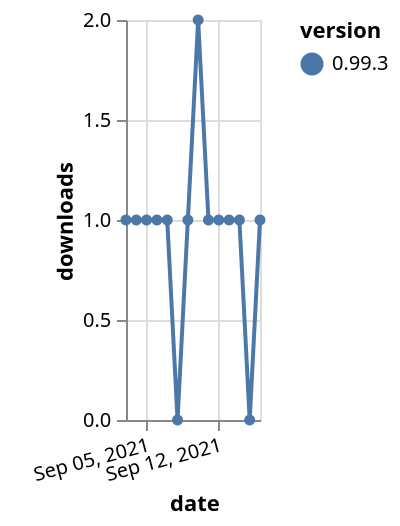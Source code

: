 {"$schema": "https://vega.github.io/schema/vega-lite/v5.json", "description": "A simple bar chart with embedded data.", "data": {"values": [{"date": "2021-09-03", "total": 146, "delta": 1, "version": "0.99.3"}, {"date": "2021-09-04", "total": 147, "delta": 1, "version": "0.99.3"}, {"date": "2021-09-05", "total": 148, "delta": 1, "version": "0.99.3"}, {"date": "2021-09-06", "total": 149, "delta": 1, "version": "0.99.3"}, {"date": "2021-09-07", "total": 150, "delta": 1, "version": "0.99.3"}, {"date": "2021-09-08", "total": 150, "delta": 0, "version": "0.99.3"}, {"date": "2021-09-09", "total": 151, "delta": 1, "version": "0.99.3"}, {"date": "2021-09-10", "total": 153, "delta": 2, "version": "0.99.3"}, {"date": "2021-09-11", "total": 154, "delta": 1, "version": "0.99.3"}, {"date": "2021-09-12", "total": 155, "delta": 1, "version": "0.99.3"}, {"date": "2021-09-13", "total": 156, "delta": 1, "version": "0.99.3"}, {"date": "2021-09-14", "total": 157, "delta": 1, "version": "0.99.3"}, {"date": "2021-09-15", "total": 157, "delta": 0, "version": "0.99.3"}, {"date": "2021-09-16", "total": 158, "delta": 1, "version": "0.99.3"}]}, "width": "container", "mark": {"type": "line", "point": {"filled": true}}, "encoding": {"x": {"field": "date", "type": "temporal", "timeUnit": "yearmonthdate", "title": "date", "axis": {"labelAngle": -15}}, "y": {"field": "delta", "type": "quantitative", "title": "downloads"}, "color": {"field": "version", "type": "nominal"}, "tooltip": {"field": "delta"}}}